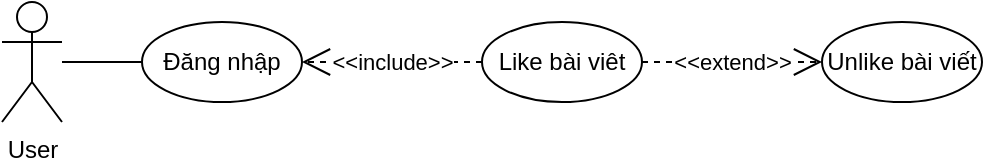 <mxfile version="24.7.17">
  <diagram name="Page-1" id="qxTqpNnjYQky3WtOCye0">
    <mxGraphModel dx="1290" dy="563" grid="1" gridSize="10" guides="1" tooltips="1" connect="1" arrows="1" fold="1" page="1" pageScale="1" pageWidth="850" pageHeight="1100" math="0" shadow="0">
      <root>
        <mxCell id="0" />
        <mxCell id="1" parent="0" />
        <mxCell id="Z-Zky101hgDIjsjPPCCH-1" value="User" style="shape=umlActor;verticalLabelPosition=bottom;verticalAlign=top;html=1;outlineConnect=0;" vertex="1" parent="1">
          <mxGeometry x="140" y="220" width="30" height="60" as="geometry" />
        </mxCell>
        <mxCell id="Z-Zky101hgDIjsjPPCCH-2" value="Đăng nhập" style="ellipse;whiteSpace=wrap;html=1;" vertex="1" parent="1">
          <mxGeometry x="210" y="230" width="80" height="40" as="geometry" />
        </mxCell>
        <mxCell id="Z-Zky101hgDIjsjPPCCH-3" value="" style="endArrow=none;html=1;rounded=0;entryX=0;entryY=0.5;entryDx=0;entryDy=0;" edge="1" parent="1" source="Z-Zky101hgDIjsjPPCCH-1" target="Z-Zky101hgDIjsjPPCCH-2">
          <mxGeometry width="50" height="50" relative="1" as="geometry">
            <mxPoint x="400" y="340" as="sourcePoint" />
            <mxPoint x="450" y="290" as="targetPoint" />
          </mxGeometry>
        </mxCell>
        <mxCell id="Z-Zky101hgDIjsjPPCCH-4" value="&amp;lt;&amp;lt;include&amp;gt;&amp;gt;" style="endArrow=open;endSize=12;dashed=1;html=1;rounded=0;strokeColor=default;align=center;verticalAlign=middle;fontFamily=Helvetica;fontSize=11;fontColor=default;labelBackgroundColor=default;edgeStyle=none;" edge="1" parent="1" target="Z-Zky101hgDIjsjPPCCH-2" source="Z-Zky101hgDIjsjPPCCH-5">
          <mxGeometry width="160" relative="1" as="geometry">
            <mxPoint x="380" y="250" as="sourcePoint" />
            <mxPoint x="450" y="170" as="targetPoint" />
            <mxPoint as="offset" />
          </mxGeometry>
        </mxCell>
        <mxCell id="Z-Zky101hgDIjsjPPCCH-5" value="Like bài viêt" style="ellipse;whiteSpace=wrap;html=1;" vertex="1" parent="1">
          <mxGeometry x="380" y="230" width="80" height="40" as="geometry" />
        </mxCell>
        <mxCell id="Z-Zky101hgDIjsjPPCCH-6" value="Unlike bài viết" style="ellipse;whiteSpace=wrap;html=1;" vertex="1" parent="1">
          <mxGeometry x="550" y="230" width="80" height="40" as="geometry" />
        </mxCell>
        <mxCell id="Z-Zky101hgDIjsjPPCCH-8" value="&amp;lt;&amp;lt;extend&amp;gt;&amp;gt;" style="endArrow=open;endSize=12;dashed=1;html=1;rounded=0;strokeColor=default;align=center;verticalAlign=middle;fontFamily=Helvetica;fontSize=11;fontColor=default;labelBackgroundColor=default;edgeStyle=none;" edge="1" parent="1" source="Z-Zky101hgDIjsjPPCCH-5" target="Z-Zky101hgDIjsjPPCCH-6">
          <mxGeometry width="160" relative="1" as="geometry">
            <mxPoint x="390" y="260" as="sourcePoint" />
            <mxPoint x="300" y="260" as="targetPoint" />
            <mxPoint as="offset" />
          </mxGeometry>
        </mxCell>
      </root>
    </mxGraphModel>
  </diagram>
</mxfile>
